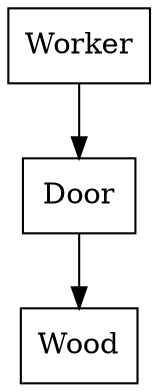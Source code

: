 digraph { 
                Worker [shape=box]
                Door [shape=box]
                Wood [shape=box]
		Worker -> Door; 
		Door -> Wood; 
	} 
